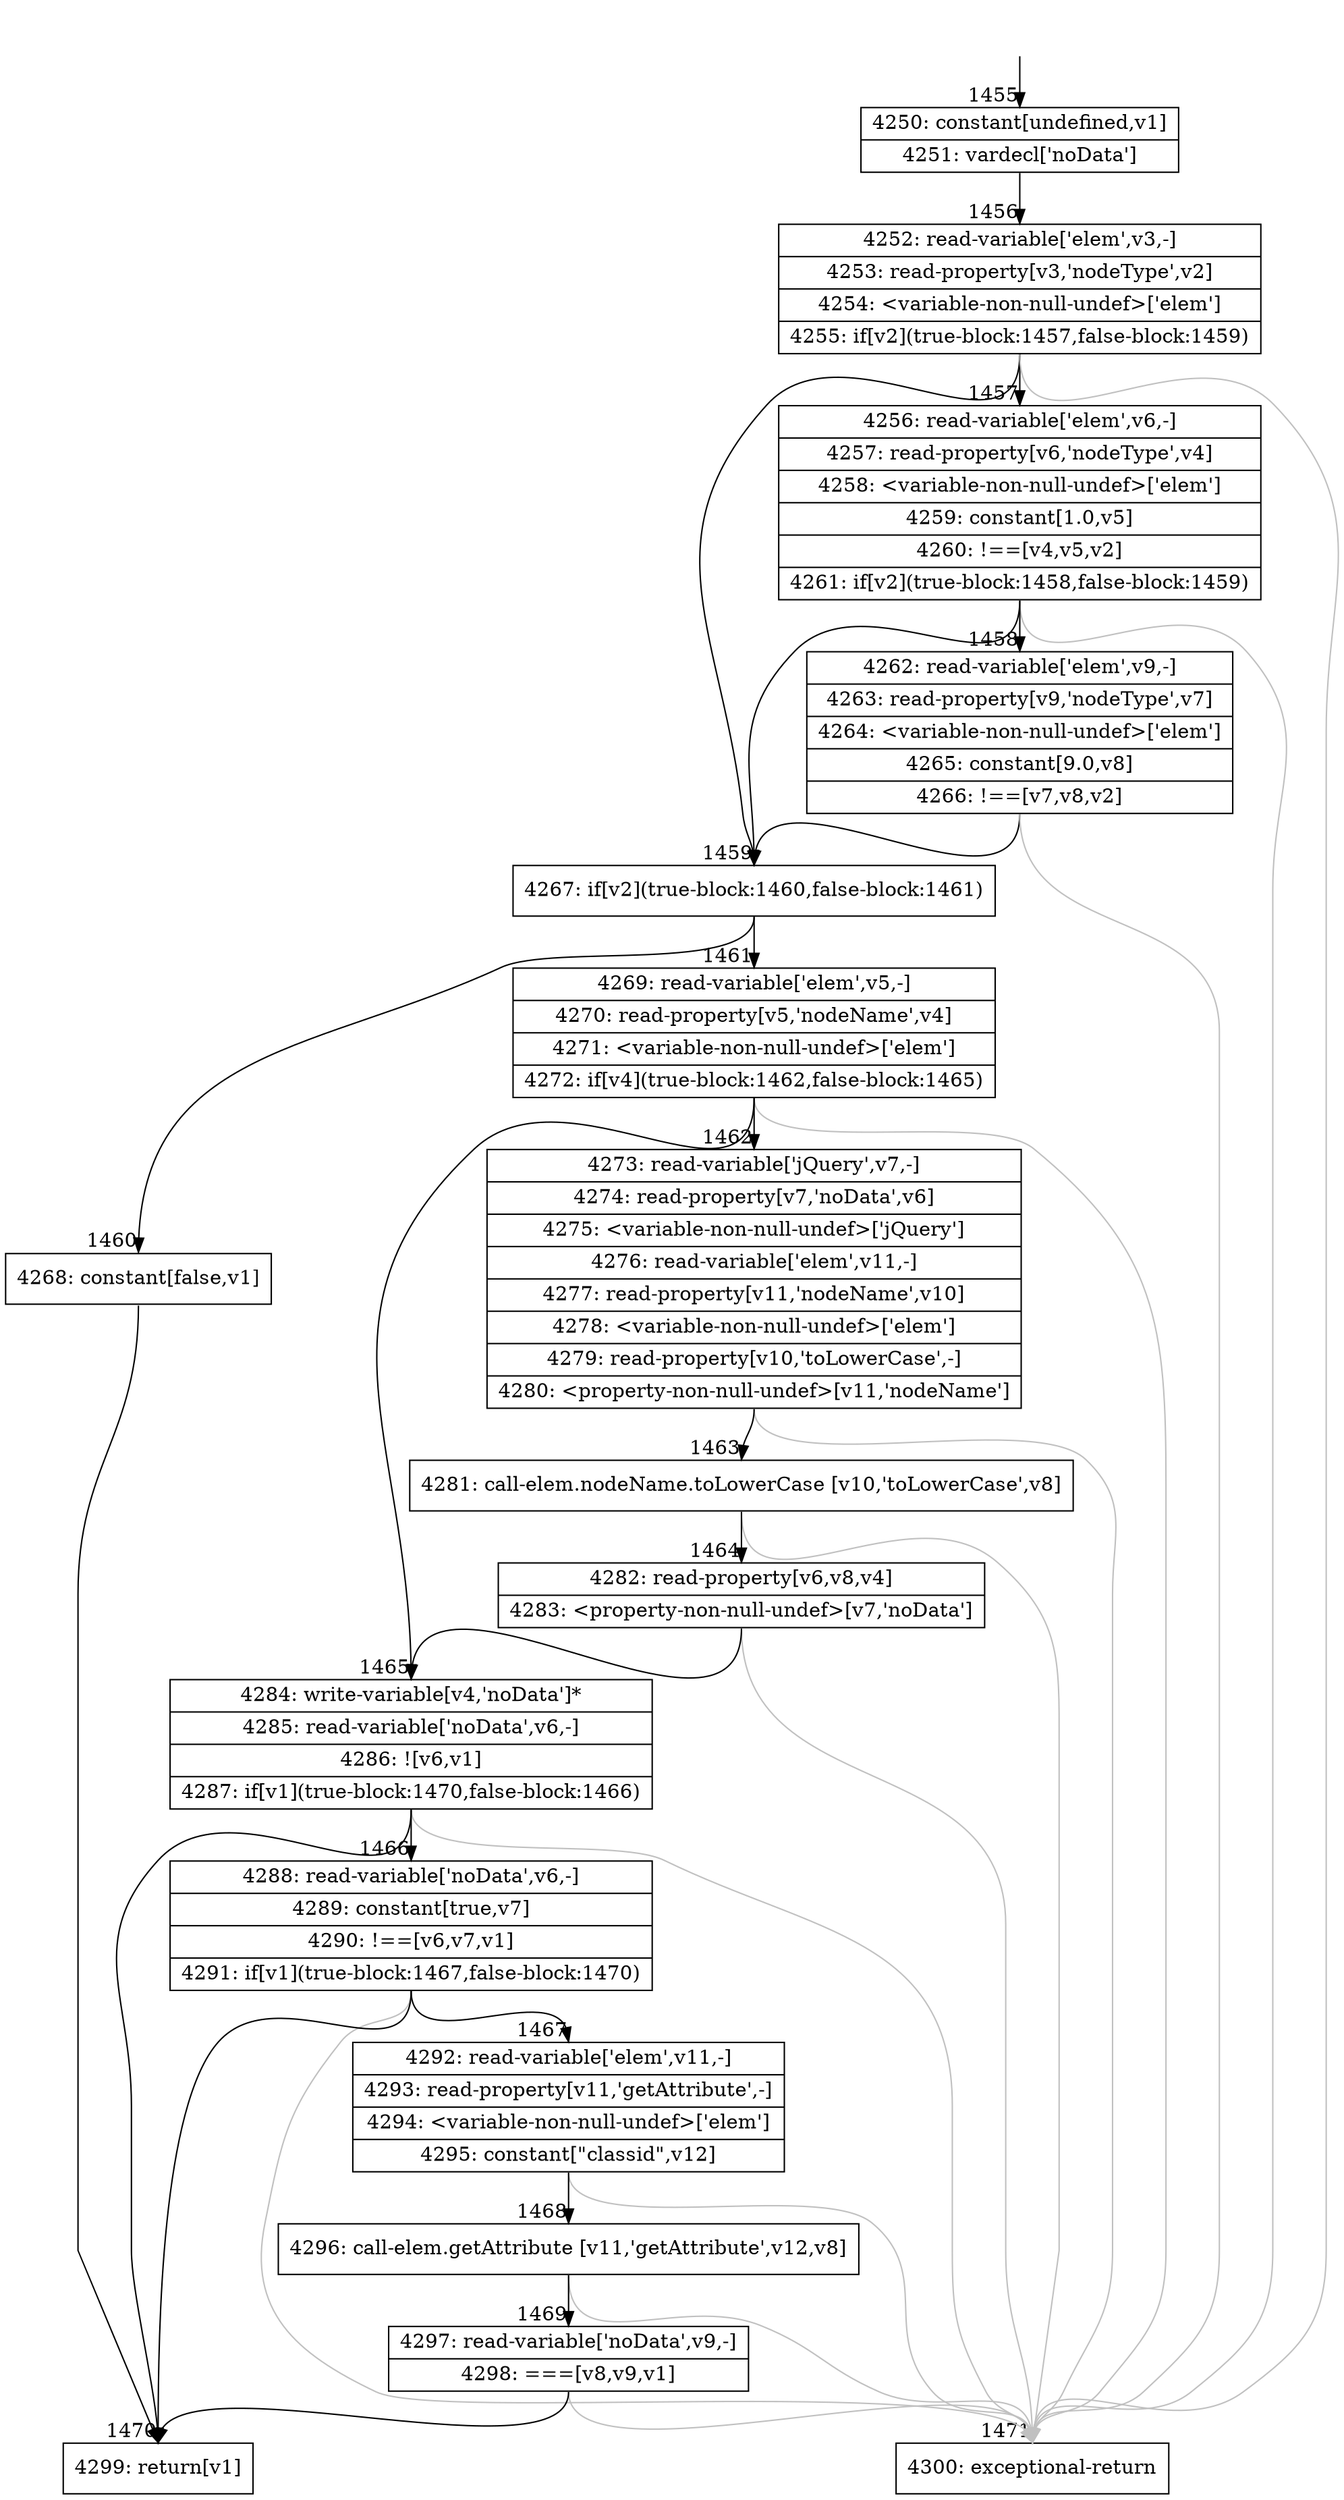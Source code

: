 digraph {
rankdir="TD"
BB_entry99[shape=none,label=""];
BB_entry99 -> BB1455 [tailport=s, headport=n, headlabel="    1455"]
BB1455 [shape=record label="{4250: constant[undefined,v1]|4251: vardecl['noData']}" ] 
BB1455 -> BB1456 [tailport=s, headport=n, headlabel="      1456"]
BB1456 [shape=record label="{4252: read-variable['elem',v3,-]|4253: read-property[v3,'nodeType',v2]|4254: \<variable-non-null-undef\>['elem']|4255: if[v2](true-block:1457,false-block:1459)}" ] 
BB1456 -> BB1459 [tailport=s, headport=n, headlabel="      1459"]
BB1456 -> BB1457 [tailport=s, headport=n, headlabel="      1457"]
BB1456 -> BB1471 [tailport=s, headport=n, color=gray, headlabel="      1471"]
BB1457 [shape=record label="{4256: read-variable['elem',v6,-]|4257: read-property[v6,'nodeType',v4]|4258: \<variable-non-null-undef\>['elem']|4259: constant[1.0,v5]|4260: !==[v4,v5,v2]|4261: if[v2](true-block:1458,false-block:1459)}" ] 
BB1457 -> BB1459 [tailport=s, headport=n]
BB1457 -> BB1458 [tailport=s, headport=n, headlabel="      1458"]
BB1457 -> BB1471 [tailport=s, headport=n, color=gray]
BB1458 [shape=record label="{4262: read-variable['elem',v9,-]|4263: read-property[v9,'nodeType',v7]|4264: \<variable-non-null-undef\>['elem']|4265: constant[9.0,v8]|4266: !==[v7,v8,v2]}" ] 
BB1458 -> BB1459 [tailport=s, headport=n]
BB1458 -> BB1471 [tailport=s, headport=n, color=gray]
BB1459 [shape=record label="{4267: if[v2](true-block:1460,false-block:1461)}" ] 
BB1459 -> BB1460 [tailport=s, headport=n, headlabel="      1460"]
BB1459 -> BB1461 [tailport=s, headport=n, headlabel="      1461"]
BB1460 [shape=record label="{4268: constant[false,v1]}" ] 
BB1460 -> BB1470 [tailport=s, headport=n, headlabel="      1470"]
BB1461 [shape=record label="{4269: read-variable['elem',v5,-]|4270: read-property[v5,'nodeName',v4]|4271: \<variable-non-null-undef\>['elem']|4272: if[v4](true-block:1462,false-block:1465)}" ] 
BB1461 -> BB1465 [tailport=s, headport=n, headlabel="      1465"]
BB1461 -> BB1462 [tailport=s, headport=n, headlabel="      1462"]
BB1461 -> BB1471 [tailport=s, headport=n, color=gray]
BB1462 [shape=record label="{4273: read-variable['jQuery',v7,-]|4274: read-property[v7,'noData',v6]|4275: \<variable-non-null-undef\>['jQuery']|4276: read-variable['elem',v11,-]|4277: read-property[v11,'nodeName',v10]|4278: \<variable-non-null-undef\>['elem']|4279: read-property[v10,'toLowerCase',-]|4280: \<property-non-null-undef\>[v11,'nodeName']}" ] 
BB1462 -> BB1463 [tailport=s, headport=n, headlabel="      1463"]
BB1462 -> BB1471 [tailport=s, headport=n, color=gray]
BB1463 [shape=record label="{4281: call-elem.nodeName.toLowerCase [v10,'toLowerCase',v8]}" ] 
BB1463 -> BB1464 [tailport=s, headport=n, headlabel="      1464"]
BB1463 -> BB1471 [tailport=s, headport=n, color=gray]
BB1464 [shape=record label="{4282: read-property[v6,v8,v4]|4283: \<property-non-null-undef\>[v7,'noData']}" ] 
BB1464 -> BB1465 [tailport=s, headport=n]
BB1464 -> BB1471 [tailport=s, headport=n, color=gray]
BB1465 [shape=record label="{4284: write-variable[v4,'noData']*|4285: read-variable['noData',v6,-]|4286: ![v6,v1]|4287: if[v1](true-block:1470,false-block:1466)}" ] 
BB1465 -> BB1470 [tailport=s, headport=n]
BB1465 -> BB1466 [tailport=s, headport=n, headlabel="      1466"]
BB1465 -> BB1471 [tailport=s, headport=n, color=gray]
BB1466 [shape=record label="{4288: read-variable['noData',v6,-]|4289: constant[true,v7]|4290: !==[v6,v7,v1]|4291: if[v1](true-block:1467,false-block:1470)}" ] 
BB1466 -> BB1470 [tailport=s, headport=n]
BB1466 -> BB1467 [tailport=s, headport=n, headlabel="      1467"]
BB1466 -> BB1471 [tailport=s, headport=n, color=gray]
BB1467 [shape=record label="{4292: read-variable['elem',v11,-]|4293: read-property[v11,'getAttribute',-]|4294: \<variable-non-null-undef\>['elem']|4295: constant[\"classid\",v12]}" ] 
BB1467 -> BB1468 [tailport=s, headport=n, headlabel="      1468"]
BB1467 -> BB1471 [tailport=s, headport=n, color=gray]
BB1468 [shape=record label="{4296: call-elem.getAttribute [v11,'getAttribute',v12,v8]}" ] 
BB1468 -> BB1469 [tailport=s, headport=n, headlabel="      1469"]
BB1468 -> BB1471 [tailport=s, headport=n, color=gray]
BB1469 [shape=record label="{4297: read-variable['noData',v9,-]|4298: ===[v8,v9,v1]}" ] 
BB1469 -> BB1470 [tailport=s, headport=n]
BB1469 -> BB1471 [tailport=s, headport=n, color=gray]
BB1470 [shape=record label="{4299: return[v1]}" ] 
BB1471 [shape=record label="{4300: exceptional-return}" ] 
//#$~ 1780
}
